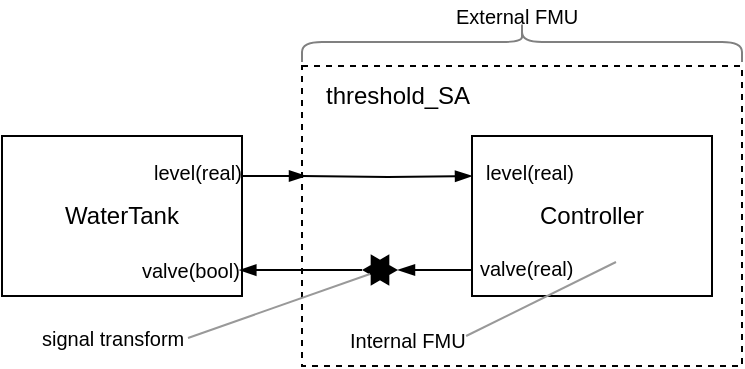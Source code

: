 <mxfile pages="1" version="11.2.3" type="device"><diagram id="3TcG32ggG6EZRqT73I0T" name="Page-1"><mxGraphModel dx="825" dy="461" grid="1" gridSize="10" guides="1" tooltips="1" connect="1" arrows="1" fold="1" page="1" pageScale="1" pageWidth="850" pageHeight="1100" math="0" shadow="0"><root><mxCell id="0"/><mxCell id="1" parent="0"/><mxCell id="5i5RWveeyOrBrHojQ9Bh-3" value="" style="rounded=0;whiteSpace=wrap;html=1;fillColor=none;dashed=1;" parent="1" vertex="1"><mxGeometry x="280" y="175" width="220" height="150" as="geometry"/></mxCell><mxCell id="5i5RWveeyOrBrHojQ9Bh-9" style="edgeStyle=orthogonalEdgeStyle;rounded=0;orthogonalLoop=1;jettySize=auto;html=1;exitX=1;exitY=0.25;exitDx=0;exitDy=0;endArrow=blockThin;endFill=1;startArrow=none;startFill=0;" parent="1" source="5i5RWveeyOrBrHojQ9Bh-1" edge="1"><mxGeometry relative="1" as="geometry"><mxPoint x="282" y="230" as="targetPoint"/></mxGeometry></mxCell><mxCell id="5i5RWveeyOrBrHojQ9Bh-1" value="WaterTank" style="rounded=0;whiteSpace=wrap;html=1;" parent="1" vertex="1"><mxGeometry x="130" y="210" width="120" height="80" as="geometry"/></mxCell><mxCell id="5i5RWveeyOrBrHojQ9Bh-11" style="edgeStyle=orthogonalEdgeStyle;rounded=0;orthogonalLoop=1;jettySize=auto;html=1;exitX=0;exitY=0.25;exitDx=0;exitDy=0;startArrow=none;startFill=0;endArrow=blockThin;endFill=1;fontSize=10;entryX=0;entryY=0.25;entryDx=0;entryDy=0;" parent="1" target="5i5RWveeyOrBrHojQ9Bh-2" edge="1"><mxGeometry relative="1" as="geometry"><mxPoint x="280" y="230" as="sourcePoint"/></mxGeometry></mxCell><mxCell id="5i5RWveeyOrBrHojQ9Bh-2" value="Controller" style="rounded=0;whiteSpace=wrap;html=1;" parent="1" vertex="1"><mxGeometry x="365" y="210" width="120" height="80" as="geometry"/></mxCell><mxCell id="5i5RWveeyOrBrHojQ9Bh-4" value="threshold_SA" style="text;html=1;resizable=0;points=[];autosize=1;align=left;verticalAlign=top;spacingTop=-4;" parent="1" vertex="1"><mxGeometry x="290" y="180" width="90" height="20" as="geometry"/></mxCell><mxCell id="5i5RWveeyOrBrHojQ9Bh-6" style="edgeStyle=orthogonalEdgeStyle;rounded=0;orthogonalLoop=1;jettySize=auto;html=1;entryX=-0.003;entryY=0.84;entryDx=0;entryDy=0;entryPerimeter=0;endArrow=none;endFill=0;startArrow=blockThin;startFill=1;" parent="1" source="5i5RWveeyOrBrHojQ9Bh-5" target="5i5RWveeyOrBrHojQ9Bh-2" edge="1"><mxGeometry relative="1" as="geometry"><Array as="points"><mxPoint x="365" y="277"/><mxPoint x="365" y="277"/></Array></mxGeometry></mxCell><mxCell id="5i5RWveeyOrBrHojQ9Bh-8" style="edgeStyle=orthogonalEdgeStyle;rounded=0;orthogonalLoop=1;jettySize=auto;html=1;exitX=0.989;exitY=0.838;exitDx=0;exitDy=0;exitPerimeter=0;entryX=0;entryY=0.5;entryDx=0;entryDy=0;entryPerimeter=0;endArrow=none;endFill=0;startArrow=blockThin;startFill=1;" parent="1" source="5i5RWveeyOrBrHojQ9Bh-1" target="5i5RWveeyOrBrHojQ9Bh-5" edge="1"><mxGeometry relative="1" as="geometry"/></mxCell><mxCell id="5i5RWveeyOrBrHojQ9Bh-5" value="" style="verticalLabelPosition=bottom;verticalAlign=top;html=1;shape=mxgraph.basic.6_point_star;fillColor=#000000;perimeterSpacing=1;" parent="1" vertex="1"><mxGeometry x="311" y="270" width="16" height="14" as="geometry"/></mxCell><mxCell id="5i5RWveeyOrBrHojQ9Bh-7" value="valve(real)" style="text;html=1;resizable=0;points=[];autosize=1;align=left;verticalAlign=top;spacingTop=-4;fontSize=10;" parent="1" vertex="1"><mxGeometry x="367" y="268" width="60" height="10" as="geometry"/></mxCell><mxCell id="5i5RWveeyOrBrHojQ9Bh-10" value="level(real)" style="text;html=1;resizable=0;points=[];autosize=1;align=left;verticalAlign=top;spacingTop=-4;fontSize=10;" parent="1" vertex="1"><mxGeometry x="204" y="220" width="70" height="20" as="geometry"/></mxCell><mxCell id="5i5RWveeyOrBrHojQ9Bh-12" value="valve(bool)" style="text;html=1;resizable=0;points=[];autosize=1;align=left;verticalAlign=top;spacingTop=-4;fontSize=10;" parent="1" vertex="1"><mxGeometry x="198" y="269" width="60" height="10" as="geometry"/></mxCell><mxCell id="5i5RWveeyOrBrHojQ9Bh-13" value="level(real)" style="text;html=1;resizable=0;points=[];autosize=1;align=left;verticalAlign=top;spacingTop=-4;fontSize=10;" parent="1" vertex="1"><mxGeometry x="370" y="220" width="70" height="20" as="geometry"/></mxCell><mxCell id="5i5RWveeyOrBrHojQ9Bh-14" value="" style="shape=curlyBracket;whiteSpace=wrap;html=1;rounded=1;fillColor=#000000;fontSize=10;rotation=90;strokeColor=#808080;" parent="1" vertex="1"><mxGeometry x="380" y="53" width="20" height="220" as="geometry"/></mxCell><mxCell id="5i5RWveeyOrBrHojQ9Bh-15" value="External FMU" style="text;html=1;resizable=0;points=[];autosize=1;align=left;verticalAlign=top;spacingTop=-4;fontSize=10;" parent="1" vertex="1"><mxGeometry x="354.5" y="142" width="70" height="10" as="geometry"/></mxCell><mxCell id="5i5RWveeyOrBrHojQ9Bh-17" value="" style="endArrow=none;html=1;fontSize=10;strokeColor=#999999;exitX=0.373;exitY=0.9;exitDx=0;exitDy=0;exitPerimeter=0;" parent="1" source="5i5RWveeyOrBrHojQ9Bh-3" edge="1"><mxGeometry width="50" height="50" relative="1" as="geometry"><mxPoint x="427" y="343" as="sourcePoint"/><mxPoint x="437" y="273" as="targetPoint"/></mxGeometry></mxCell><mxCell id="5i5RWveeyOrBrHojQ9Bh-19" value="Internal FMU" style="text;html=1;resizable=0;points=[];autosize=1;align=left;verticalAlign=top;spacingTop=-4;fontSize=10;" parent="1" vertex="1"><mxGeometry x="302" y="304" width="70" height="10" as="geometry"/></mxCell><mxCell id="5i5RWveeyOrBrHojQ9Bh-20" value="" style="endArrow=none;html=1;fontSize=10;strokeColor=#999999;" parent="1" edge="1"><mxGeometry width="50" height="50" relative="1" as="geometry"><mxPoint x="223" y="311" as="sourcePoint"/><mxPoint x="314" y="279" as="targetPoint"/></mxGeometry></mxCell><mxCell id="5i5RWveeyOrBrHojQ9Bh-21" value="signal transform" style="text;html=1;resizable=0;points=[];autosize=1;align=left;verticalAlign=top;spacingTop=-4;fontSize=10;" parent="1" vertex="1"><mxGeometry x="148" y="303" width="90" height="10" as="geometry"/></mxCell></root></mxGraphModel></diagram></mxfile>